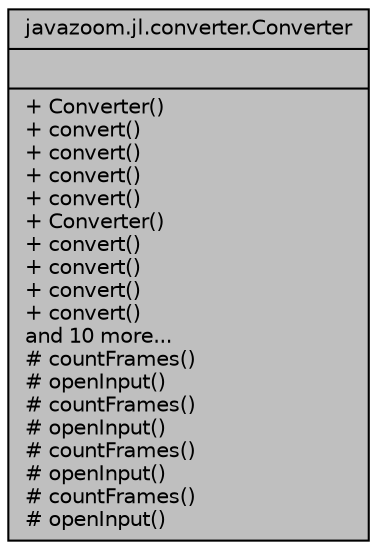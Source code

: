 digraph "javazoom.jl.converter.Converter"
{
 // LATEX_PDF_SIZE
  edge [fontname="Helvetica",fontsize="10",labelfontname="Helvetica",labelfontsize="10"];
  node [fontname="Helvetica",fontsize="10",shape=record];
  Node1 [label="{javazoom.jl.converter.Converter\n||+ Converter()\l+ convert()\l+ convert()\l+ convert()\l+ convert()\l+ Converter()\l+ convert()\l+ convert()\l+ convert()\l+ convert()\land 10 more...\l# countFrames()\l# openInput()\l# countFrames()\l# openInput()\l# countFrames()\l# openInput()\l# countFrames()\l# openInput()\l}",height=0.2,width=0.4,color="black", fillcolor="grey75", style="filled", fontcolor="black",tooltip=" "];
}
